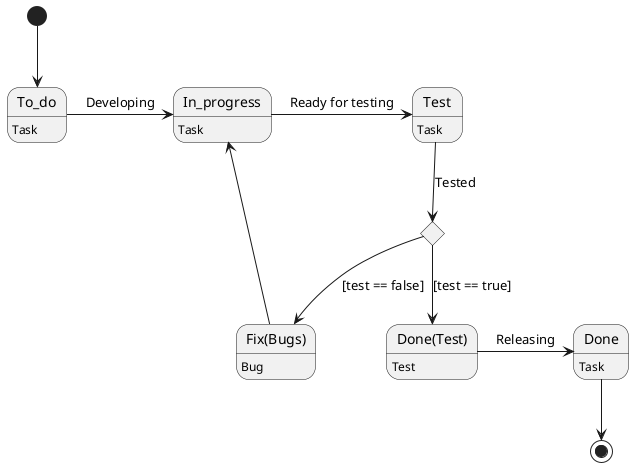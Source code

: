 @startuml
[*] --> To_do
To_do : Task
In_progress : Task
To_do -> In_progress : Developing 
Test : Task
In_progress -> Test : Ready for testing
state "Done(Test)" as FailedFalse
state "Fix(Bugs)" as FailedTrue
FailedFalse : Test
FailedTrue : Bug
state c <<choice>> 
Test --> c : Tested
c --> FailedTrue : [test == false]
c --> FailedFalse : [test == true]
FailedTrue -> In_progress
Done : Task
FailedFalse -> Done : Releasing
Done --> [*]
@enduml